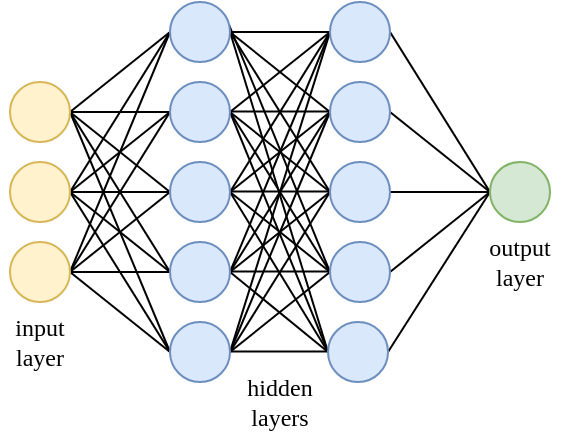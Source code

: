 <mxfile version="13.2.6" type="device"><diagram id="wyvYSxyy9mP0nuuE5lwd" name="Page-1"><mxGraphModel dx="569" dy="306" grid="1" gridSize="10" guides="1" tooltips="1" connect="1" arrows="1" fold="1" page="1" pageScale="1" pageWidth="827" pageHeight="1169" math="0" shadow="0" extFonts="Old Standard TT^https://fonts.googleapis.com/css?family=Old+Standard+TT"><root><mxCell id="0"/><mxCell id="1" parent="0"/><mxCell id="2ZrUHVWWdNkFMq_4CjiW-24" value="" style="endArrow=none;html=1;strokeColor=#000000;exitX=1;exitY=0.5;exitDx=0;exitDy=0;entryX=0;entryY=0.5;entryDx=0;entryDy=0;endFill=0;" parent="1" source="2ZrUHVWWdNkFMq_4CjiW-1" target="2ZrUHVWWdNkFMq_4CjiW-12" edge="1"><mxGeometry width="50" height="50" relative="1" as="geometry"><mxPoint x="390" y="440" as="sourcePoint"/><mxPoint x="440" y="390" as="targetPoint"/></mxGeometry></mxCell><mxCell id="2ZrUHVWWdNkFMq_4CjiW-25" value="" style="endArrow=none;html=1;strokeColor=#000000;exitX=1;exitY=0.5;exitDx=0;exitDy=0;entryX=0;entryY=0.5;entryDx=0;entryDy=0;" parent="1" source="2ZrUHVWWdNkFMq_4CjiW-1" target="2ZrUHVWWdNkFMq_4CjiW-11" edge="1"><mxGeometry width="50" height="50" relative="1" as="geometry"><mxPoint x="280" y="275" as="sourcePoint"/><mxPoint x="330" y="235" as="targetPoint"/></mxGeometry></mxCell><mxCell id="2ZrUHVWWdNkFMq_4CjiW-26" value="" style="endArrow=none;html=1;strokeColor=#000000;exitX=1;exitY=0.5;exitDx=0;exitDy=0;entryX=0;entryY=0.5;entryDx=0;entryDy=0;" parent="1" source="2ZrUHVWWdNkFMq_4CjiW-1" target="2ZrUHVWWdNkFMq_4CjiW-10" edge="1"><mxGeometry width="50" height="50" relative="1" as="geometry"><mxPoint x="280" y="275" as="sourcePoint"/><mxPoint x="330" y="275" as="targetPoint"/></mxGeometry></mxCell><mxCell id="2ZrUHVWWdNkFMq_4CjiW-27" value="" style="endArrow=none;html=1;strokeColor=#000000;exitX=1;exitY=0.5;exitDx=0;exitDy=0;entryX=0;entryY=0.5;entryDx=0;entryDy=0;" parent="1" source="2ZrUHVWWdNkFMq_4CjiW-1" target="2ZrUHVWWdNkFMq_4CjiW-9" edge="1"><mxGeometry width="50" height="50" relative="1" as="geometry"><mxPoint x="280" y="275" as="sourcePoint"/><mxPoint x="330" y="315" as="targetPoint"/></mxGeometry></mxCell><mxCell id="2ZrUHVWWdNkFMq_4CjiW-28" value="" style="endArrow=none;html=1;strokeColor=#000000;exitX=1;exitY=0.5;exitDx=0;exitDy=0;entryX=0;entryY=0.5;entryDx=0;entryDy=0;" parent="1" source="2ZrUHVWWdNkFMq_4CjiW-1" target="2ZrUHVWWdNkFMq_4CjiW-8" edge="1"><mxGeometry width="50" height="50" relative="1" as="geometry"><mxPoint x="280" y="275" as="sourcePoint"/><mxPoint x="330" y="355" as="targetPoint"/></mxGeometry></mxCell><mxCell id="2ZrUHVWWdNkFMq_4CjiW-39" value="" style="endArrow=none;html=1;strokeColor=#000000;exitX=1;exitY=0.5;exitDx=0;exitDy=0;entryX=0;entryY=0.5;entryDx=0;entryDy=0;" parent="1" source="2ZrUHVWWdNkFMq_4CjiW-2" target="2ZrUHVWWdNkFMq_4CjiW-12" edge="1"><mxGeometry width="50" height="50" relative="1" as="geometry"><mxPoint x="280" y="275" as="sourcePoint"/><mxPoint x="330" y="235" as="targetPoint"/></mxGeometry></mxCell><mxCell id="2ZrUHVWWdNkFMq_4CjiW-40" value="" style="endArrow=none;html=1;strokeColor=#000000;exitX=1;exitY=0.5;exitDx=0;exitDy=0;entryX=0;entryY=0.5;entryDx=0;entryDy=0;" parent="1" source="2ZrUHVWWdNkFMq_4CjiW-3" target="2ZrUHVWWdNkFMq_4CjiW-12" edge="1"><mxGeometry width="50" height="50" relative="1" as="geometry"><mxPoint x="280" y="315" as="sourcePoint"/><mxPoint x="330" y="235" as="targetPoint"/></mxGeometry></mxCell><mxCell id="2ZrUHVWWdNkFMq_4CjiW-43" value="" style="endArrow=none;html=1;strokeColor=#000000;exitX=1;exitY=0.5;exitDx=0;exitDy=0;entryX=0;entryY=0.5;entryDx=0;entryDy=0;" parent="1" source="2ZrUHVWWdNkFMq_4CjiW-2" target="2ZrUHVWWdNkFMq_4CjiW-11" edge="1"><mxGeometry width="50" height="50" relative="1" as="geometry"><mxPoint x="280" y="435" as="sourcePoint"/><mxPoint x="330" y="235" as="targetPoint"/></mxGeometry></mxCell><mxCell id="2ZrUHVWWdNkFMq_4CjiW-44" value="" style="endArrow=none;html=1;strokeColor=#000000;exitX=1;exitY=0.5;exitDx=0;exitDy=0;entryX=0;entryY=0.5;entryDx=0;entryDy=0;" parent="1" source="2ZrUHVWWdNkFMq_4CjiW-2" target="2ZrUHVWWdNkFMq_4CjiW-10" edge="1"><mxGeometry width="50" height="50" relative="1" as="geometry"><mxPoint x="280" y="315" as="sourcePoint"/><mxPoint x="330" y="275" as="targetPoint"/></mxGeometry></mxCell><mxCell id="2ZrUHVWWdNkFMq_4CjiW-45" value="" style="endArrow=none;html=1;strokeColor=#000000;exitX=1;exitY=0.5;exitDx=0;exitDy=0;entryX=0;entryY=0.5;entryDx=0;entryDy=0;" parent="1" source="2ZrUHVWWdNkFMq_4CjiW-2" target="2ZrUHVWWdNkFMq_4CjiW-9" edge="1"><mxGeometry width="50" height="50" relative="1" as="geometry"><mxPoint x="280" y="315" as="sourcePoint"/><mxPoint x="330" y="315" as="targetPoint"/></mxGeometry></mxCell><mxCell id="2ZrUHVWWdNkFMq_4CjiW-46" value="" style="endArrow=none;html=1;strokeColor=#000000;exitX=1;exitY=0.5;exitDx=0;exitDy=0;entryX=0;entryY=0.5;entryDx=0;entryDy=0;" parent="1" source="2ZrUHVWWdNkFMq_4CjiW-2" target="2ZrUHVWWdNkFMq_4CjiW-8" edge="1"><mxGeometry width="50" height="50" relative="1" as="geometry"><mxPoint x="280" y="315" as="sourcePoint"/><mxPoint x="330" y="355" as="targetPoint"/></mxGeometry></mxCell><mxCell id="2ZrUHVWWdNkFMq_4CjiW-49" value="" style="endArrow=none;html=1;strokeColor=#000000;exitX=1;exitY=0.5;exitDx=0;exitDy=0;entryX=0;entryY=0.5;entryDx=0;entryDy=0;" parent="1" source="2ZrUHVWWdNkFMq_4CjiW-3" target="2ZrUHVWWdNkFMq_4CjiW-11" edge="1"><mxGeometry width="50" height="50" relative="1" as="geometry"><mxPoint x="280" y="355" as="sourcePoint"/><mxPoint x="330" y="235" as="targetPoint"/></mxGeometry></mxCell><mxCell id="2ZrUHVWWdNkFMq_4CjiW-50" value="" style="endArrow=none;html=1;strokeColor=#000000;exitX=1;exitY=0.5;exitDx=0;exitDy=0;entryX=0;entryY=0.5;entryDx=0;entryDy=0;" parent="1" source="2ZrUHVWWdNkFMq_4CjiW-3" target="2ZrUHVWWdNkFMq_4CjiW-10" edge="1"><mxGeometry width="50" height="50" relative="1" as="geometry"><mxPoint x="280" y="355" as="sourcePoint"/><mxPoint x="330" y="275" as="targetPoint"/></mxGeometry></mxCell><mxCell id="2ZrUHVWWdNkFMq_4CjiW-51" value="" style="endArrow=none;html=1;strokeColor=#000000;exitX=1;exitY=0.5;exitDx=0;exitDy=0;entryX=0;entryY=0.5;entryDx=0;entryDy=0;" parent="1" source="2ZrUHVWWdNkFMq_4CjiW-3" target="2ZrUHVWWdNkFMq_4CjiW-9" edge="1"><mxGeometry width="50" height="50" relative="1" as="geometry"><mxPoint x="280" y="355" as="sourcePoint"/><mxPoint x="330" y="315" as="targetPoint"/></mxGeometry></mxCell><mxCell id="2ZrUHVWWdNkFMq_4CjiW-52" value="" style="endArrow=none;html=1;strokeColor=#000000;exitX=1;exitY=0.5;exitDx=0;exitDy=0;entryX=0;entryY=0.5;entryDx=0;entryDy=0;" parent="1" source="2ZrUHVWWdNkFMq_4CjiW-3" target="2ZrUHVWWdNkFMq_4CjiW-8" edge="1"><mxGeometry width="50" height="50" relative="1" as="geometry"><mxPoint x="280" y="355" as="sourcePoint"/><mxPoint x="330" y="355" as="targetPoint"/></mxGeometry></mxCell><mxCell id="2ZrUHVWWdNkFMq_4CjiW-67" value="" style="endArrow=none;html=1;strokeColor=#000000;exitX=1;exitY=0.5;exitDx=0;exitDy=0;entryX=0;entryY=0.5;entryDx=0;entryDy=0;" parent="1" source="2ZrUHVWWdNkFMq_4CjiW-13" target="2ZrUHVWWdNkFMq_4CjiW-21" edge="1"><mxGeometry width="50" height="50" relative="1" as="geometry"><mxPoint x="280" y="435" as="sourcePoint"/><mxPoint x="330" y="475" as="targetPoint"/></mxGeometry></mxCell><mxCell id="2ZrUHVWWdNkFMq_4CjiW-68" value="" style="endArrow=none;html=1;strokeColor=#000000;exitX=1;exitY=0.5;exitDx=0;exitDy=0;entryX=0;entryY=0.5;entryDx=0;entryDy=0;" parent="1" source="2ZrUHVWWdNkFMq_4CjiW-14" target="2ZrUHVWWdNkFMq_4CjiW-21" edge="1"><mxGeometry width="50" height="50" relative="1" as="geometry"><mxPoint x="440" y="235" as="sourcePoint"/><mxPoint x="490" y="355" as="targetPoint"/></mxGeometry></mxCell><mxCell id="2ZrUHVWWdNkFMq_4CjiW-69" value="" style="endArrow=none;html=1;strokeColor=#000000;exitX=1;exitY=0.5;exitDx=0;exitDy=0;entryX=0;entryY=0.5;entryDx=0;entryDy=0;" parent="1" source="2ZrUHVWWdNkFMq_4CjiW-15" target="2ZrUHVWWdNkFMq_4CjiW-21" edge="1"><mxGeometry width="50" height="50" relative="1" as="geometry"><mxPoint x="440" y="275" as="sourcePoint"/><mxPoint x="490" y="355" as="targetPoint"/></mxGeometry></mxCell><mxCell id="2ZrUHVWWdNkFMq_4CjiW-70" value="" style="endArrow=none;html=1;strokeColor=#000000;exitX=1;exitY=0.5;exitDx=0;exitDy=0;entryX=0;entryY=0.5;entryDx=0;entryDy=0;" parent="1" source="2ZrUHVWWdNkFMq_4CjiW-16" target="2ZrUHVWWdNkFMq_4CjiW-21" edge="1"><mxGeometry width="50" height="50" relative="1" as="geometry"><mxPoint x="440" y="315" as="sourcePoint"/><mxPoint x="490" y="355" as="targetPoint"/></mxGeometry></mxCell><mxCell id="2ZrUHVWWdNkFMq_4CjiW-71" value="" style="endArrow=none;html=1;strokeColor=#000000;exitX=1;exitY=0.5;exitDx=0;exitDy=0;entryX=0;entryY=0.5;entryDx=0;entryDy=0;" parent="1" source="2ZrUHVWWdNkFMq_4CjiW-17" target="2ZrUHVWWdNkFMq_4CjiW-21" edge="1"><mxGeometry width="50" height="50" relative="1" as="geometry"><mxPoint x="440" y="355" as="sourcePoint"/><mxPoint x="490" y="355" as="targetPoint"/></mxGeometry></mxCell><mxCell id="2ZrUHVWWdNkFMq_4CjiW-74" value="" style="endArrow=none;html=1;strokeColor=#000000;exitX=1;exitY=0.5;exitDx=0;exitDy=0;entryX=0;entryY=0.5;entryDx=0;entryDy=0;" parent="1" source="2ZrUHVWWdNkFMq_4CjiW-12" target="2ZrUHVWWdNkFMq_4CjiW-13" edge="1"><mxGeometry width="50" height="50" relative="1" as="geometry"><mxPoint x="440" y="235" as="sourcePoint"/><mxPoint x="490" y="355" as="targetPoint"/></mxGeometry></mxCell><mxCell id="2ZrUHVWWdNkFMq_4CjiW-75" value="" style="endArrow=none;html=1;strokeColor=#000000;exitX=1;exitY=0.5;exitDx=0;exitDy=0;entryX=0;entryY=0.5;entryDx=0;entryDy=0;" parent="1" edge="1"><mxGeometry width="50" height="50" relative="1" as="geometry"><mxPoint x="350" y="264.76" as="sourcePoint"/><mxPoint x="400" y="264.76" as="targetPoint"/></mxGeometry></mxCell><mxCell id="2ZrUHVWWdNkFMq_4CjiW-76" value="" style="endArrow=none;html=1;strokeColor=#000000;exitX=1;exitY=0.5;exitDx=0;exitDy=0;entryX=0;entryY=0.5;entryDx=0;entryDy=0;" parent="1" edge="1"><mxGeometry width="50" height="50" relative="1" as="geometry"><mxPoint x="350" y="304.76" as="sourcePoint"/><mxPoint x="400" y="304.76" as="targetPoint"/></mxGeometry></mxCell><mxCell id="2ZrUHVWWdNkFMq_4CjiW-77" value="" style="endArrow=none;html=1;strokeColor=#000000;exitX=1;exitY=0.5;exitDx=0;exitDy=0;entryX=0;entryY=0.5;entryDx=0;entryDy=0;" parent="1" edge="1"><mxGeometry width="50" height="50" relative="1" as="geometry"><mxPoint x="350" y="344.76" as="sourcePoint"/><mxPoint x="400" y="344.76" as="targetPoint"/></mxGeometry></mxCell><mxCell id="2ZrUHVWWdNkFMq_4CjiW-78" value="" style="endArrow=none;html=1;strokeColor=#000000;exitX=1;exitY=0.5;exitDx=0;exitDy=0;entryX=0;entryY=0.5;entryDx=0;entryDy=0;" parent="1" edge="1"><mxGeometry width="50" height="50" relative="1" as="geometry"><mxPoint x="350" y="384.76" as="sourcePoint"/><mxPoint x="400" y="384.76" as="targetPoint"/></mxGeometry></mxCell><mxCell id="2ZrUHVWWdNkFMq_4CjiW-83" value="" style="endArrow=none;html=1;strokeColor=#000000;exitX=1;exitY=0.5;exitDx=0;exitDy=0;entryX=0;entryY=0.5;entryDx=0;entryDy=0;" parent="1" source="2ZrUHVWWdNkFMq_4CjiW-8" target="2ZrUHVWWdNkFMq_4CjiW-16" edge="1"><mxGeometry width="50" height="50" relative="1" as="geometry"><mxPoint x="350" y="370" as="sourcePoint"/><mxPoint x="400" y="330" as="targetPoint"/></mxGeometry></mxCell><mxCell id="2ZrUHVWWdNkFMq_4CjiW-84" value="" style="endArrow=none;html=1;strokeColor=#000000;exitX=1;exitY=0.5;exitDx=0;exitDy=0;entryX=0;entryY=0.5;entryDx=0;entryDy=0;" parent="1" source="2ZrUHVWWdNkFMq_4CjiW-9" target="2ZrUHVWWdNkFMq_4CjiW-15" edge="1"><mxGeometry width="50" height="50" relative="1" as="geometry"><mxPoint x="360" y="395" as="sourcePoint"/><mxPoint x="410" y="355" as="targetPoint"/></mxGeometry></mxCell><mxCell id="2ZrUHVWWdNkFMq_4CjiW-85" value="" style="endArrow=none;html=1;strokeColor=#000000;exitX=1;exitY=0.5;exitDx=0;exitDy=0;entryX=0;entryY=0.5;entryDx=0;entryDy=0;" parent="1" source="2ZrUHVWWdNkFMq_4CjiW-10" target="2ZrUHVWWdNkFMq_4CjiW-14" edge="1"><mxGeometry width="50" height="50" relative="1" as="geometry"><mxPoint x="360" y="355" as="sourcePoint"/><mxPoint x="410" y="315" as="targetPoint"/></mxGeometry></mxCell><mxCell id="2ZrUHVWWdNkFMq_4CjiW-86" value="" style="endArrow=none;html=1;strokeColor=#000000;exitX=1;exitY=0.5;exitDx=0;exitDy=0;entryX=0;entryY=0.5;entryDx=0;entryDy=0;" parent="1" source="2ZrUHVWWdNkFMq_4CjiW-11" target="2ZrUHVWWdNkFMq_4CjiW-13" edge="1"><mxGeometry width="50" height="50" relative="1" as="geometry"><mxPoint x="360" y="315" as="sourcePoint"/><mxPoint x="410" y="275" as="targetPoint"/></mxGeometry></mxCell><mxCell id="2ZrUHVWWdNkFMq_4CjiW-87" value="" style="endArrow=none;html=1;strokeColor=#000000;exitX=1;exitY=0.5;exitDx=0;exitDy=0;entryX=0;entryY=0.5;entryDx=0;entryDy=0;" parent="1" source="2ZrUHVWWdNkFMq_4CjiW-12" target="2ZrUHVWWdNkFMq_4CjiW-14" edge="1"><mxGeometry width="50" height="50" relative="1" as="geometry"><mxPoint x="360" y="275" as="sourcePoint"/><mxPoint x="410" y="235" as="targetPoint"/></mxGeometry></mxCell><mxCell id="2ZrUHVWWdNkFMq_4CjiW-88" value="" style="endArrow=none;html=1;strokeColor=#000000;exitX=1;exitY=0.5;exitDx=0;exitDy=0;entryX=0;entryY=0.5;entryDx=0;entryDy=0;" parent="1" source="2ZrUHVWWdNkFMq_4CjiW-11" target="2ZrUHVWWdNkFMq_4CjiW-15" edge="1"><mxGeometry width="50" height="50" relative="1" as="geometry"><mxPoint x="360" y="235" as="sourcePoint"/><mxPoint x="410" y="275" as="targetPoint"/></mxGeometry></mxCell><mxCell id="2ZrUHVWWdNkFMq_4CjiW-89" value="" style="endArrow=none;html=1;strokeColor=#000000;exitX=1;exitY=0.5;exitDx=0;exitDy=0;entryX=0;entryY=0.5;entryDx=0;entryDy=0;" parent="1" source="2ZrUHVWWdNkFMq_4CjiW-10" target="2ZrUHVWWdNkFMq_4CjiW-16" edge="1"><mxGeometry width="50" height="50" relative="1" as="geometry"><mxPoint x="360" y="275" as="sourcePoint"/><mxPoint x="410" y="315" as="targetPoint"/></mxGeometry></mxCell><mxCell id="2ZrUHVWWdNkFMq_4CjiW-90" value="" style="endArrow=none;html=1;strokeColor=#000000;exitX=1;exitY=0.5;exitDx=0;exitDy=0;entryX=0;entryY=0.5;entryDx=0;entryDy=0;" parent="1" source="2ZrUHVWWdNkFMq_4CjiW-9" target="2ZrUHVWWdNkFMq_4CjiW-17" edge="1"><mxGeometry width="50" height="50" relative="1" as="geometry"><mxPoint x="360" y="315" as="sourcePoint"/><mxPoint x="410" y="355" as="targetPoint"/></mxGeometry></mxCell><mxCell id="2ZrUHVWWdNkFMq_4CjiW-93" value="" style="endArrow=none;html=1;strokeColor=#000000;exitX=1;exitY=0.5;exitDx=0;exitDy=0;entryX=0;entryY=0.5;entryDx=0;entryDy=0;" parent="1" source="2ZrUHVWWdNkFMq_4CjiW-12" target="2ZrUHVWWdNkFMq_4CjiW-15" edge="1"><mxGeometry width="50" height="50" relative="1" as="geometry"><mxPoint x="360" y="235" as="sourcePoint"/><mxPoint x="410" y="275" as="targetPoint"/></mxGeometry></mxCell><mxCell id="2ZrUHVWWdNkFMq_4CjiW-94" value="" style="endArrow=none;html=1;strokeColor=#000000;exitX=0.979;exitY=0.367;exitDx=0;exitDy=0;entryX=0;entryY=0.5;entryDx=0;entryDy=0;exitPerimeter=0;" parent="1" source="2ZrUHVWWdNkFMq_4CjiW-12" target="2ZrUHVWWdNkFMq_4CjiW-16" edge="1"><mxGeometry width="50" height="50" relative="1" as="geometry"><mxPoint x="360" y="235" as="sourcePoint"/><mxPoint x="410" y="315" as="targetPoint"/></mxGeometry></mxCell><mxCell id="2ZrUHVWWdNkFMq_4CjiW-95" value="" style="endArrow=none;html=1;strokeColor=#000000;exitX=1;exitY=0.5;exitDx=0;exitDy=0;entryX=0;entryY=0.5;entryDx=0;entryDy=0;" parent="1" source="2ZrUHVWWdNkFMq_4CjiW-12" target="2ZrUHVWWdNkFMq_4CjiW-17" edge="1"><mxGeometry width="50" height="50" relative="1" as="geometry"><mxPoint x="359.37" y="231.01" as="sourcePoint"/><mxPoint x="410" y="355" as="targetPoint"/></mxGeometry></mxCell><mxCell id="2ZrUHVWWdNkFMq_4CjiW-98" value="" style="endArrow=none;html=1;strokeColor=#000000;exitX=1;exitY=0.5;exitDx=0;exitDy=0;entryX=0;entryY=0.5;entryDx=0;entryDy=0;" parent="1" source="2ZrUHVWWdNkFMq_4CjiW-11" target="2ZrUHVWWdNkFMq_4CjiW-16" edge="1"><mxGeometry width="50" height="50" relative="1" as="geometry"><mxPoint x="380" y="255" as="sourcePoint"/><mxPoint x="430" y="415" as="targetPoint"/></mxGeometry></mxCell><mxCell id="2ZrUHVWWdNkFMq_4CjiW-101" value="" style="endArrow=none;html=1;strokeColor=#000000;exitX=1;exitY=0.5;exitDx=0;exitDy=0;entryX=0;entryY=0.5;entryDx=0;entryDy=0;" parent="1" source="2ZrUHVWWdNkFMq_4CjiW-11" target="2ZrUHVWWdNkFMq_4CjiW-17" edge="1"><mxGeometry width="50" height="50" relative="1" as="geometry"><mxPoint x="360" y="275" as="sourcePoint"/><mxPoint x="410" y="355" as="targetPoint"/></mxGeometry></mxCell><mxCell id="2ZrUHVWWdNkFMq_4CjiW-105" value="" style="endArrow=none;html=1;strokeColor=#000000;exitX=1;exitY=0.5;exitDx=0;exitDy=0;entryX=0;entryY=0.5;entryDx=0;entryDy=0;" parent="1" source="2ZrUHVWWdNkFMq_4CjiW-10" target="2ZrUHVWWdNkFMq_4CjiW-13" edge="1"><mxGeometry width="50" height="50" relative="1" as="geometry"><mxPoint x="360" y="235" as="sourcePoint"/><mxPoint x="410" y="275" as="targetPoint"/></mxGeometry></mxCell><mxCell id="2ZrUHVWWdNkFMq_4CjiW-106" value="" style="endArrow=none;html=1;strokeColor=#000000;exitX=1;exitY=0.5;exitDx=0;exitDy=0;entryX=0;entryY=0.5;entryDx=0;entryDy=0;" parent="1" source="2ZrUHVWWdNkFMq_4CjiW-10" target="2ZrUHVWWdNkFMq_4CjiW-17" edge="1"><mxGeometry width="50" height="50" relative="1" as="geometry"><mxPoint x="360" y="315" as="sourcePoint"/><mxPoint x="410" y="235" as="targetPoint"/></mxGeometry></mxCell><mxCell id="2ZrUHVWWdNkFMq_4CjiW-109" value="" style="endArrow=none;html=1;strokeColor=#000000;exitX=1;exitY=0.5;exitDx=0;exitDy=0;entryX=0;entryY=0.5;entryDx=0;entryDy=0;" parent="1" source="2ZrUHVWWdNkFMq_4CjiW-9" target="2ZrUHVWWdNkFMq_4CjiW-13" edge="1"><mxGeometry width="50" height="50" relative="1" as="geometry"><mxPoint x="360" y="315" as="sourcePoint"/><mxPoint x="410" y="475" as="targetPoint"/></mxGeometry></mxCell><mxCell id="2ZrUHVWWdNkFMq_4CjiW-110" value="" style="endArrow=none;html=1;strokeColor=#000000;exitX=1;exitY=0.5;exitDx=0;exitDy=0;entryX=0;entryY=0.5;entryDx=0;entryDy=0;" parent="1" source="2ZrUHVWWdNkFMq_4CjiW-9" target="2ZrUHVWWdNkFMq_4CjiW-14" edge="1"><mxGeometry width="50" height="50" relative="1" as="geometry"><mxPoint x="360" y="355" as="sourcePoint"/><mxPoint x="410" y="235" as="targetPoint"/></mxGeometry></mxCell><mxCell id="2ZrUHVWWdNkFMq_4CjiW-114" value="" style="endArrow=none;html=1;strokeColor=#000000;exitX=1;exitY=0.5;exitDx=0;exitDy=0;entryX=0;entryY=0.5;entryDx=0;entryDy=0;" parent="1" source="2ZrUHVWWdNkFMq_4CjiW-8" target="2ZrUHVWWdNkFMq_4CjiW-15" edge="1"><mxGeometry width="50" height="50" relative="1" as="geometry"><mxPoint x="360" y="395" as="sourcePoint"/><mxPoint x="410" y="475" as="targetPoint"/></mxGeometry></mxCell><mxCell id="2ZrUHVWWdNkFMq_4CjiW-115" value="" style="endArrow=none;html=1;strokeColor=#000000;exitX=1;exitY=0.5;exitDx=0;exitDy=0;entryX=0;entryY=0.5;entryDx=0;entryDy=0;" parent="1" source="2ZrUHVWWdNkFMq_4CjiW-8" target="2ZrUHVWWdNkFMq_4CjiW-14" edge="1"><mxGeometry width="50" height="50" relative="1" as="geometry"><mxPoint x="360" y="395" as="sourcePoint"/><mxPoint x="410" y="315" as="targetPoint"/></mxGeometry></mxCell><mxCell id="2ZrUHVWWdNkFMq_4CjiW-116" value="" style="endArrow=none;html=1;strokeColor=#000000;exitX=1;exitY=0.5;exitDx=0;exitDy=0;entryX=0;entryY=0.5;entryDx=0;entryDy=0;" parent="1" source="2ZrUHVWWdNkFMq_4CjiW-8" target="2ZrUHVWWdNkFMq_4CjiW-13" edge="1"><mxGeometry width="50" height="50" relative="1" as="geometry"><mxPoint x="360" y="395" as="sourcePoint"/><mxPoint x="410" y="275" as="targetPoint"/></mxGeometry></mxCell><mxCell id="wVoEas3Nscf-EZQ4JhxS-1" value="&lt;div&gt;input&lt;/div&gt;&lt;div&gt;layer&lt;br&gt;&lt;/div&gt;" style="text;html=1;strokeColor=none;fillColor=none;align=center;verticalAlign=middle;whiteSpace=wrap;rounded=0;fontFamily=lmodern;" parent="1" vertex="1"><mxGeometry x="235" y="370" width="40" height="20" as="geometry"/></mxCell><mxCell id="wVoEas3Nscf-EZQ4JhxS-2" value="&lt;div&gt;hidden&lt;br&gt;&lt;/div&gt;&lt;div&gt;layers&lt;br&gt;&lt;/div&gt;" style="text;html=1;strokeColor=none;fillColor=none;align=center;verticalAlign=middle;whiteSpace=wrap;rounded=0;fontFamily=lmodern;" parent="1" vertex="1"><mxGeometry x="355" y="400.0" width="40" height="20" as="geometry"/></mxCell><mxCell id="wVoEas3Nscf-EZQ4JhxS-3" value="&lt;div&gt;output&lt;/div&gt;&lt;div&gt;layer&lt;br&gt;&lt;/div&gt;" style="text;html=1;strokeColor=none;fillColor=none;align=center;verticalAlign=middle;whiteSpace=wrap;rounded=0;fontFamily=lmodern;" parent="1" vertex="1"><mxGeometry x="475" y="330" width="40" height="20" as="geometry"/></mxCell><mxCell id="2ZrUHVWWdNkFMq_4CjiW-1" value="" style="ellipse;whiteSpace=wrap;html=1;aspect=fixed;fillColor=#fff2cc;strokeColor=#d6b656;" parent="1" vertex="1"><mxGeometry x="240" y="250" width="30" height="30" as="geometry"/></mxCell><mxCell id="2ZrUHVWWdNkFMq_4CjiW-2" value="" style="ellipse;whiteSpace=wrap;html=1;aspect=fixed;fillColor=#fff2cc;strokeColor=#d6b656;" parent="1" vertex="1"><mxGeometry x="240" y="290" width="30" height="30" as="geometry"/></mxCell><mxCell id="2ZrUHVWWdNkFMq_4CjiW-3" value="" style="ellipse;whiteSpace=wrap;html=1;aspect=fixed;fillColor=#fff2cc;strokeColor=#d6b656;" parent="1" vertex="1"><mxGeometry x="240" y="330" width="30" height="30" as="geometry"/></mxCell><mxCell id="2ZrUHVWWdNkFMq_4CjiW-8" value="" style="ellipse;whiteSpace=wrap;html=1;aspect=fixed;fillColor=#dae8fc;strokeColor=#6c8ebf;" parent="1" vertex="1"><mxGeometry x="320" y="370" width="30" height="30" as="geometry"/></mxCell><mxCell id="2ZrUHVWWdNkFMq_4CjiW-9" value="" style="ellipse;whiteSpace=wrap;html=1;aspect=fixed;fillColor=#dae8fc;strokeColor=#6c8ebf;" parent="1" vertex="1"><mxGeometry x="320" y="330" width="30" height="30" as="geometry"/></mxCell><mxCell id="2ZrUHVWWdNkFMq_4CjiW-10" value="" style="ellipse;whiteSpace=wrap;html=1;aspect=fixed;fillColor=#dae8fc;strokeColor=#6c8ebf;" parent="1" vertex="1"><mxGeometry x="320" y="290" width="30" height="30" as="geometry"/></mxCell><mxCell id="2ZrUHVWWdNkFMq_4CjiW-11" value="" style="ellipse;whiteSpace=wrap;html=1;aspect=fixed;fillColor=#dae8fc;strokeColor=#6c8ebf;" parent="1" vertex="1"><mxGeometry x="320" y="250" width="30" height="30" as="geometry"/></mxCell><mxCell id="2ZrUHVWWdNkFMq_4CjiW-12" value="" style="ellipse;whiteSpace=wrap;html=1;aspect=fixed;fillColor=#dae8fc;strokeColor=#6c8ebf;" parent="1" vertex="1"><mxGeometry x="320" y="210" width="30" height="30" as="geometry"/></mxCell><mxCell id="2ZrUHVWWdNkFMq_4CjiW-13" value="" style="ellipse;whiteSpace=wrap;html=1;aspect=fixed;fillColor=#dae8fc;strokeColor=#6c8ebf;" parent="1" vertex="1"><mxGeometry x="400" y="210" width="30" height="30" as="geometry"/></mxCell><mxCell id="2ZrUHVWWdNkFMq_4CjiW-14" value="" style="ellipse;whiteSpace=wrap;html=1;aspect=fixed;fillColor=#dae8fc;strokeColor=#6c8ebf;" parent="1" vertex="1"><mxGeometry x="400" y="250" width="30" height="30" as="geometry"/></mxCell><mxCell id="2ZrUHVWWdNkFMq_4CjiW-15" value="" style="ellipse;whiteSpace=wrap;html=1;aspect=fixed;fillColor=#dae8fc;strokeColor=#6c8ebf;" parent="1" vertex="1"><mxGeometry x="400" y="290" width="30" height="30" as="geometry"/></mxCell><mxCell id="2ZrUHVWWdNkFMq_4CjiW-16" value="" style="ellipse;whiteSpace=wrap;html=1;aspect=fixed;fillColor=#dae8fc;strokeColor=#6c8ebf;" parent="1" vertex="1"><mxGeometry x="400" y="330" width="30" height="30" as="geometry"/></mxCell><mxCell id="2ZrUHVWWdNkFMq_4CjiW-17" value="" style="ellipse;whiteSpace=wrap;html=1;aspect=fixed;fillColor=#dae8fc;strokeColor=#6c8ebf;" parent="1" vertex="1"><mxGeometry x="399" y="370" width="30" height="30" as="geometry"/></mxCell><mxCell id="2ZrUHVWWdNkFMq_4CjiW-21" value="" style="ellipse;whiteSpace=wrap;html=1;aspect=fixed;fillColor=#d5e8d4;strokeColor=#82b366;" parent="1" vertex="1"><mxGeometry x="480" y="290" width="30" height="30" as="geometry"/></mxCell></root></mxGraphModel></diagram></mxfile>